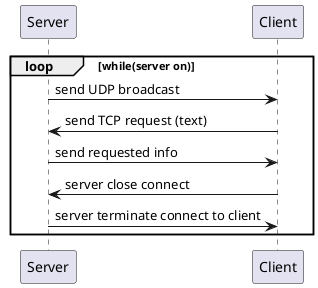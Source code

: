 @startuml IPC01.1_UDP_machineList_update.png

   skinparam handwritten false
   skinparam monochrome false
   skinparam packageStyle rect
   skinparam defaultFontName FG Virgil
   skinparam shadowing false

/' SSD '/loop while(server on)

Server -> Client : send UDP broadcast
Client -> Server : send TCP request (text)
Server -> Client : send requested info
Client -> Server : server close connect
Server -> Client : server terminate connect to client
end    

@enduml
